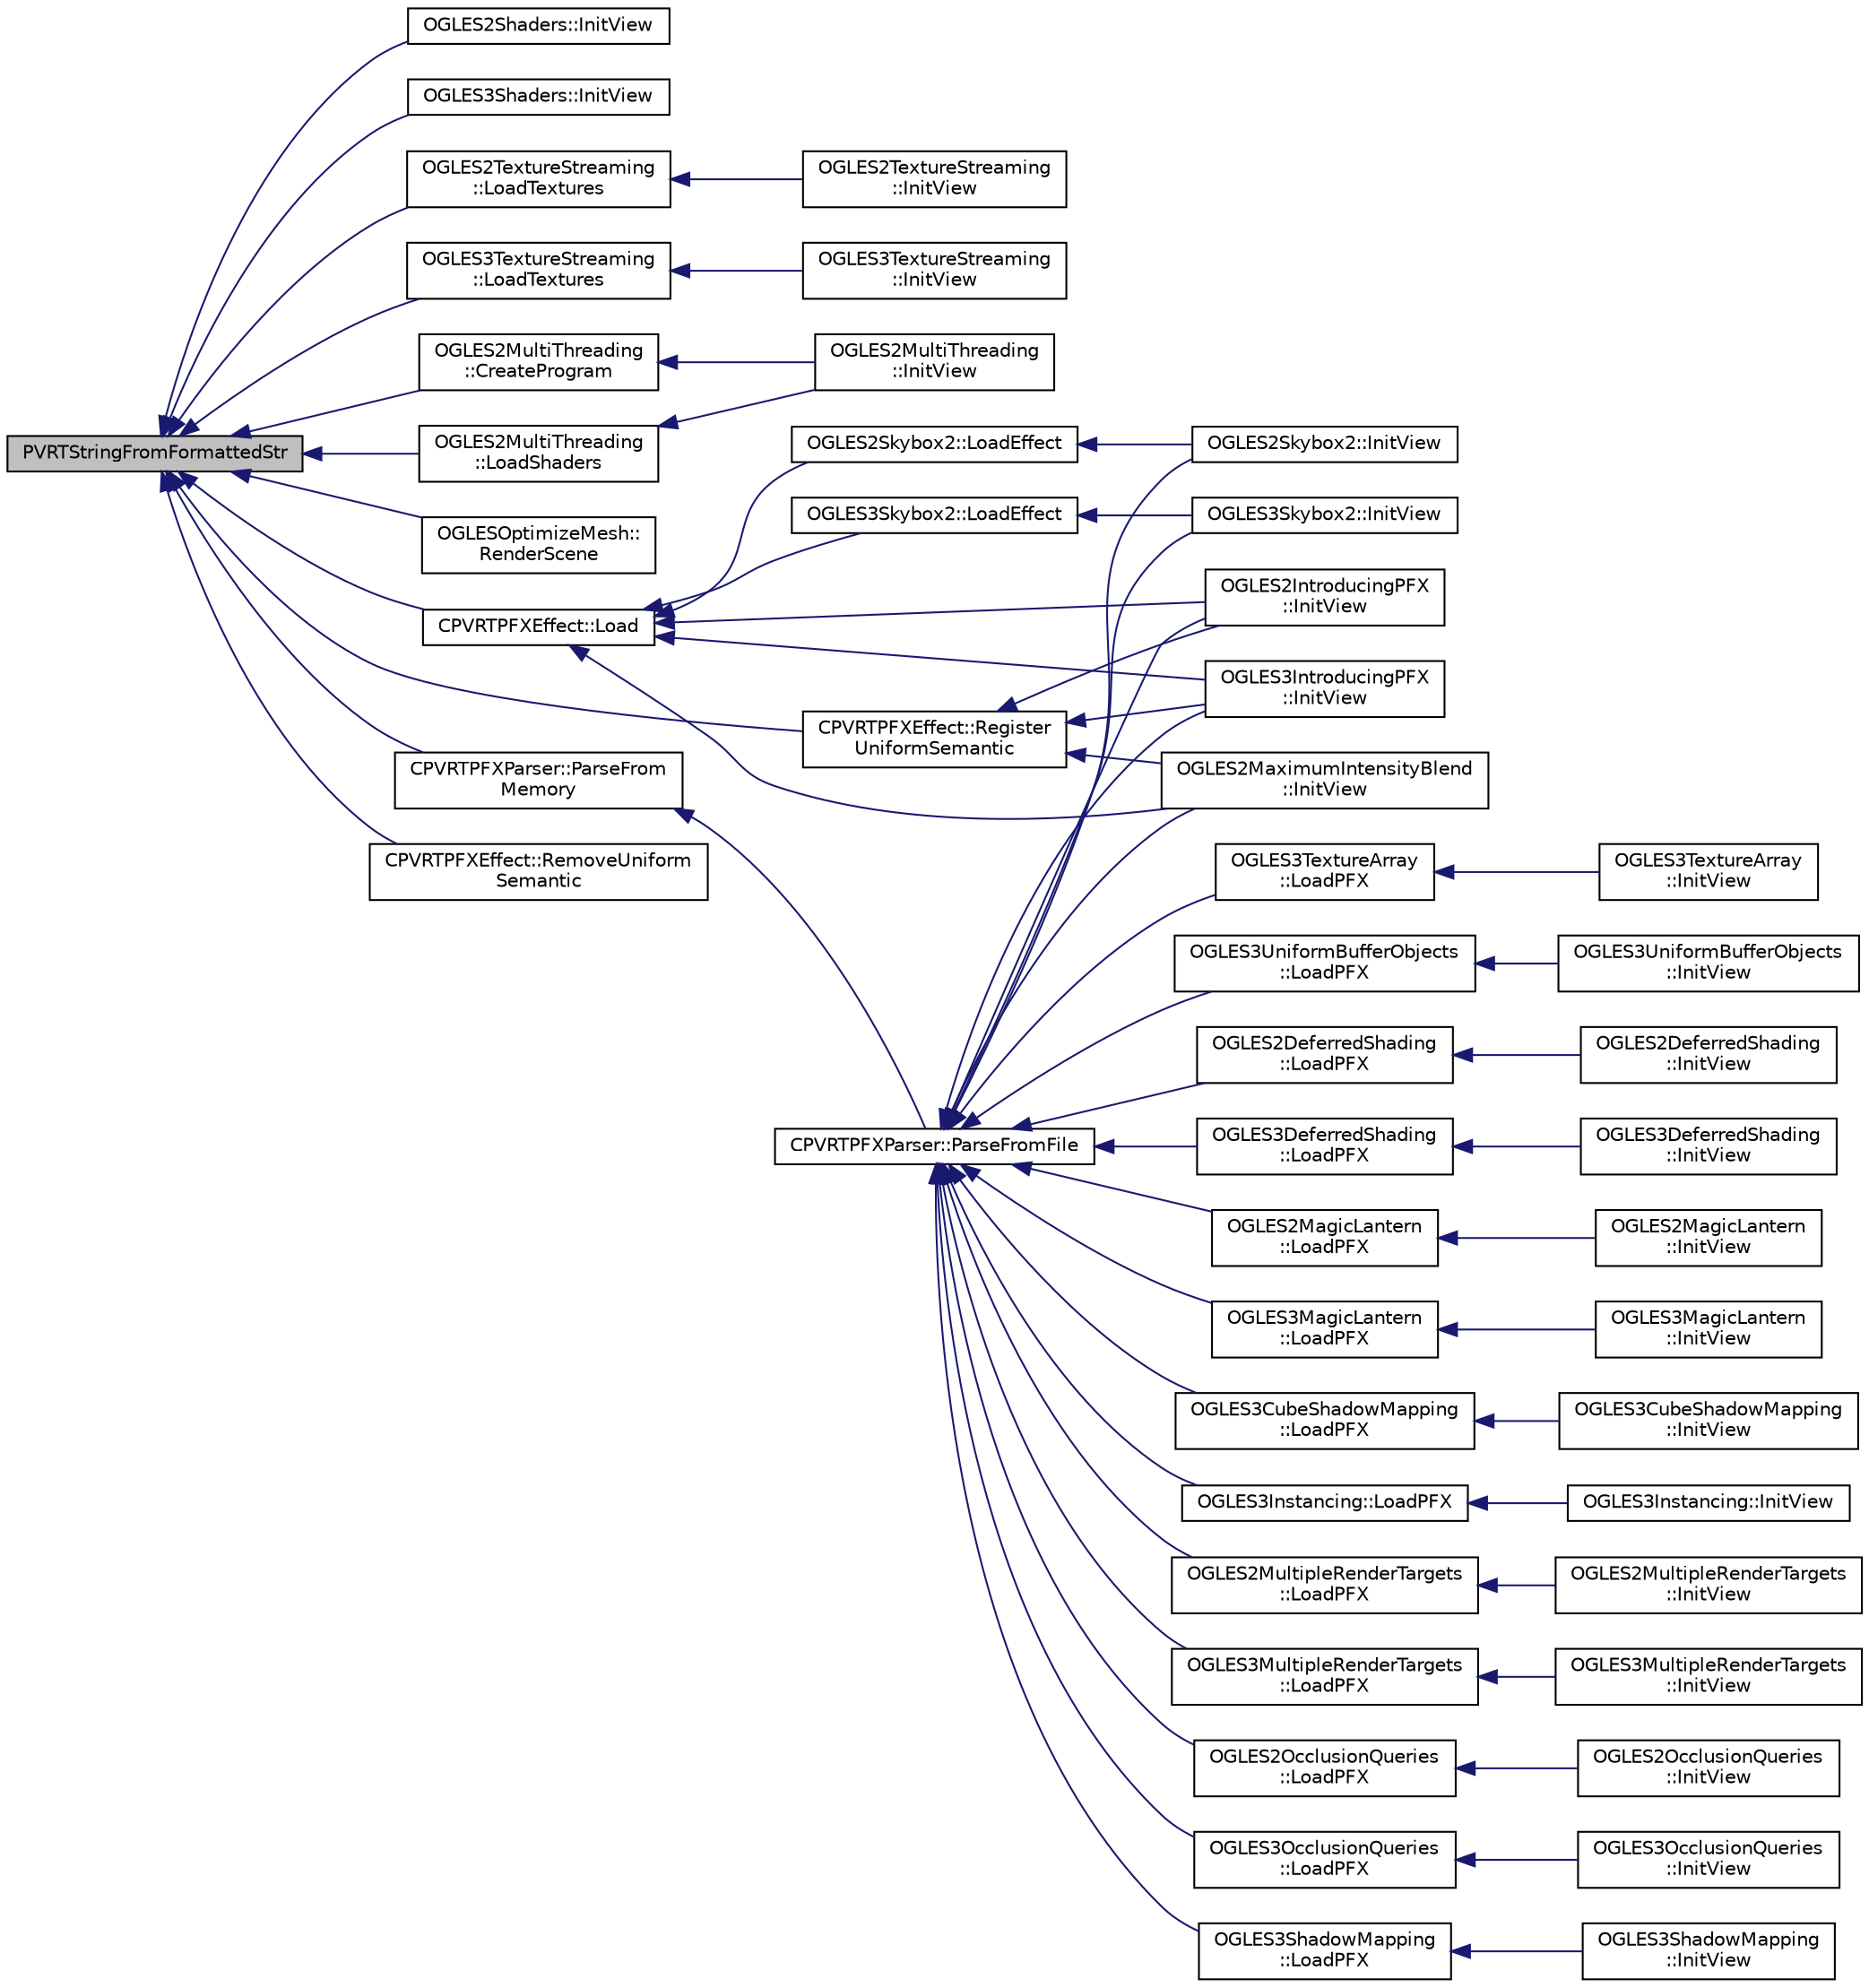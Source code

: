 digraph "PVRTStringFromFormattedStr"
{
  edge [fontname="Helvetica",fontsize="10",labelfontname="Helvetica",labelfontsize="10"];
  node [fontname="Helvetica",fontsize="10",shape=record];
  rankdir="LR";
  Node1 [label="PVRTStringFromFormattedStr",height=0.2,width=0.4,color="black", fillcolor="grey75", style="filled", fontcolor="black"];
  Node1 -> Node2 [dir="back",color="midnightblue",fontsize="10",style="solid"];
  Node2 [label="OGLES2Shaders::InitView",height=0.2,width=0.4,color="black", fillcolor="white", style="filled",URL="$class_o_g_l_e_s2_shaders.html#a9c2dcd2c42d0d9e8eba1acd00097be12"];
  Node1 -> Node3 [dir="back",color="midnightblue",fontsize="10",style="solid"];
  Node3 [label="OGLES3Shaders::InitView",height=0.2,width=0.4,color="black", fillcolor="white", style="filled",URL="$class_o_g_l_e_s3_shaders.html#abbeeffa11a404097b6d1d0bd86acbf3d"];
  Node1 -> Node4 [dir="back",color="midnightblue",fontsize="10",style="solid"];
  Node4 [label="OGLES2TextureStreaming\l::LoadTextures",height=0.2,width=0.4,color="black", fillcolor="white", style="filled",URL="$class_o_g_l_e_s2_texture_streaming.html#a434d05e791209b1d8b4c2d1b86eb4b1b"];
  Node4 -> Node5 [dir="back",color="midnightblue",fontsize="10",style="solid"];
  Node5 [label="OGLES2TextureStreaming\l::InitView",height=0.2,width=0.4,color="black", fillcolor="white", style="filled",URL="$class_o_g_l_e_s2_texture_streaming.html#a4a2f414b0cdc515d045831a446466705"];
  Node1 -> Node6 [dir="back",color="midnightblue",fontsize="10",style="solid"];
  Node6 [label="OGLES3TextureStreaming\l::LoadTextures",height=0.2,width=0.4,color="black", fillcolor="white", style="filled",URL="$class_o_g_l_e_s3_texture_streaming.html#a8fd16e152424c5eed5772cee683498a7"];
  Node6 -> Node7 [dir="back",color="midnightblue",fontsize="10",style="solid"];
  Node7 [label="OGLES3TextureStreaming\l::InitView",height=0.2,width=0.4,color="black", fillcolor="white", style="filled",URL="$class_o_g_l_e_s3_texture_streaming.html#a1c3d005b0c26275e79edad3e6be7ad77"];
  Node1 -> Node8 [dir="back",color="midnightblue",fontsize="10",style="solid"];
  Node8 [label="OGLES2MultiThreading\l::LoadShaders",height=0.2,width=0.4,color="black", fillcolor="white", style="filled",URL="$class_o_g_l_e_s2_multi_threading.html#a8e1ddaa0bbfb8003f8b2b9973e4b1630"];
  Node8 -> Node9 [dir="back",color="midnightblue",fontsize="10",style="solid"];
  Node9 [label="OGLES2MultiThreading\l::InitView",height=0.2,width=0.4,color="black", fillcolor="white", style="filled",URL="$class_o_g_l_e_s2_multi_threading.html#acbd0bc65afff1abdcbe55d0fef90418c"];
  Node1 -> Node10 [dir="back",color="midnightblue",fontsize="10",style="solid"];
  Node10 [label="OGLES2MultiThreading\l::CreateProgram",height=0.2,width=0.4,color="black", fillcolor="white", style="filled",URL="$class_o_g_l_e_s2_multi_threading.html#ab9fc8781287b3c5315cbff37c9f366df"];
  Node10 -> Node9 [dir="back",color="midnightblue",fontsize="10",style="solid"];
  Node1 -> Node11 [dir="back",color="midnightblue",fontsize="10",style="solid"];
  Node11 [label="OGLESOptimizeMesh::\lRenderScene",height=0.2,width=0.4,color="black", fillcolor="white", style="filled",URL="$class_o_g_l_e_s_optimize_mesh.html#a6bb2fea42f6b292a9fe132927dd3e104",tooltip="Render the scene. "];
  Node1 -> Node12 [dir="back",color="midnightblue",fontsize="10",style="solid"];
  Node12 [label="CPVRTPFXEffect::Load",height=0.2,width=0.4,color="black", fillcolor="white", style="filled",URL="$class_c_p_v_r_t_p_f_x_effect.html#a7335d99bda5a7c05b0e7347292a08d0a",tooltip="Loads the specified effect from the CPVRTPFXParser object. Compiles and links the shaders..."];
  Node12 -> Node13 [dir="back",color="midnightblue",fontsize="10",style="solid"];
  Node13 [label="OGLES2Skybox2::LoadEffect",height=0.2,width=0.4,color="black", fillcolor="white", style="filled",URL="$class_o_g_l_e_s2_skybox2.html#aad8d1b643dd05fee7e0cc04c545b3b66"];
  Node13 -> Node14 [dir="back",color="midnightblue",fontsize="10",style="solid"];
  Node14 [label="OGLES2Skybox2::InitView",height=0.2,width=0.4,color="black", fillcolor="white", style="filled",URL="$class_o_g_l_e_s2_skybox2.html#ada3a5fbf77319ed17e7b2f50068d3a8f"];
  Node12 -> Node15 [dir="back",color="midnightblue",fontsize="10",style="solid"];
  Node15 [label="OGLES3Skybox2::LoadEffect",height=0.2,width=0.4,color="black", fillcolor="white", style="filled",URL="$class_o_g_l_e_s3_skybox2.html#a89970a57199b6188ddcbec16b94b6dc8"];
  Node15 -> Node16 [dir="back",color="midnightblue",fontsize="10",style="solid"];
  Node16 [label="OGLES3Skybox2::InitView",height=0.2,width=0.4,color="black", fillcolor="white", style="filled",URL="$class_o_g_l_e_s3_skybox2.html#a8ffd3e8419f04229f3a96afa67b51183"];
  Node12 -> Node17 [dir="back",color="midnightblue",fontsize="10",style="solid"];
  Node17 [label="OGLES2IntroducingPFX\l::InitView",height=0.2,width=0.4,color="black", fillcolor="white", style="filled",URL="$class_o_g_l_e_s2_introducing_p_f_x.html#a60689521ef922e6ac479011562f4e3c8"];
  Node12 -> Node18 [dir="back",color="midnightblue",fontsize="10",style="solid"];
  Node18 [label="OGLES3IntroducingPFX\l::InitView",height=0.2,width=0.4,color="black", fillcolor="white", style="filled",URL="$class_o_g_l_e_s3_introducing_p_f_x.html#a6762e7f140fe15a0a945e39abf25ae34"];
  Node12 -> Node19 [dir="back",color="midnightblue",fontsize="10",style="solid"];
  Node19 [label="OGLES2MaximumIntensityBlend\l::InitView",height=0.2,width=0.4,color="black", fillcolor="white", style="filled",URL="$class_o_g_l_e_s2_maximum_intensity_blend.html#ab3bb87b3ff371c02101474f097b2db19"];
  Node1 -> Node20 [dir="back",color="midnightblue",fontsize="10",style="solid"];
  Node20 [label="CPVRTPFXEffect::Register\lUniformSemantic",height=0.2,width=0.4,color="black", fillcolor="white", style="filled",URL="$class_c_p_v_r_t_p_f_x_effect.html#a50041cb94518a8c4204e7b188cb45bff",tooltip="Registers a user-provided uniform semantic. "];
  Node20 -> Node17 [dir="back",color="midnightblue",fontsize="10",style="solid"];
  Node20 -> Node18 [dir="back",color="midnightblue",fontsize="10",style="solid"];
  Node20 -> Node19 [dir="back",color="midnightblue",fontsize="10",style="solid"];
  Node1 -> Node21 [dir="back",color="midnightblue",fontsize="10",style="solid"];
  Node21 [label="CPVRTPFXEffect::RemoveUniform\lSemantic",height=0.2,width=0.4,color="black", fillcolor="white", style="filled",URL="$class_c_p_v_r_t_p_f_x_effect.html#a8cd988fd9b9fc6712221484cad2fe63e",tooltip="Removes a given semantic ID from the &#39;known&#39; semantic list and re-parses the effect to update the uni..."];
  Node1 -> Node22 [dir="back",color="midnightblue",fontsize="10",style="solid"];
  Node22 [label="CPVRTPFXParser::ParseFrom\lMemory",height=0.2,width=0.4,color="black", fillcolor="white", style="filled",URL="$class_c_p_v_r_t_p_f_x_parser.html#a99116781faf9aa20d7696ff768a8c640",tooltip="Parses a PFX script from memory. "];
  Node22 -> Node23 [dir="back",color="midnightblue",fontsize="10",style="solid"];
  Node23 [label="CPVRTPFXParser::ParseFromFile",height=0.2,width=0.4,color="black", fillcolor="white", style="filled",URL="$class_c_p_v_r_t_p_f_x_parser.html#ae1a2dba178d9960729d6c5a04255370f",tooltip="Reads the PFX file and calls the parser. "];
  Node23 -> Node24 [dir="back",color="midnightblue",fontsize="10",style="solid"];
  Node24 [label="OGLES2DeferredShading\l::LoadPFX",height=0.2,width=0.4,color="black", fillcolor="white", style="filled",URL="$class_o_g_l_e_s2_deferred_shading.html#a4bda3d508a363b5fbe9377328f9d4296"];
  Node24 -> Node25 [dir="back",color="midnightblue",fontsize="10",style="solid"];
  Node25 [label="OGLES2DeferredShading\l::InitView",height=0.2,width=0.4,color="black", fillcolor="white", style="filled",URL="$class_o_g_l_e_s2_deferred_shading.html#aeb9543c58a12a0c390331558cf960bdc"];
  Node23 -> Node26 [dir="back",color="midnightblue",fontsize="10",style="solid"];
  Node26 [label="OGLES3DeferredShading\l::LoadPFX",height=0.2,width=0.4,color="black", fillcolor="white", style="filled",URL="$class_o_g_l_e_s3_deferred_shading.html#ad689392f309130d83fc6150abf02e9e0"];
  Node26 -> Node27 [dir="back",color="midnightblue",fontsize="10",style="solid"];
  Node27 [label="OGLES3DeferredShading\l::InitView",height=0.2,width=0.4,color="black", fillcolor="white", style="filled",URL="$class_o_g_l_e_s3_deferred_shading.html#abcfa480d9d21ac94abd583307e81215a"];
  Node23 -> Node28 [dir="back",color="midnightblue",fontsize="10",style="solid"];
  Node28 [label="OGLES2MagicLantern\l::LoadPFX",height=0.2,width=0.4,color="black", fillcolor="white", style="filled",URL="$class_o_g_l_e_s2_magic_lantern.html#afd2b128c880036e1c74b005ff982af4a"];
  Node28 -> Node29 [dir="back",color="midnightblue",fontsize="10",style="solid"];
  Node29 [label="OGLES2MagicLantern\l::InitView",height=0.2,width=0.4,color="black", fillcolor="white", style="filled",URL="$class_o_g_l_e_s2_magic_lantern.html#ad816c13d43fda876acf6ffda709b4b33"];
  Node23 -> Node30 [dir="back",color="midnightblue",fontsize="10",style="solid"];
  Node30 [label="OGLES3MagicLantern\l::LoadPFX",height=0.2,width=0.4,color="black", fillcolor="white", style="filled",URL="$class_o_g_l_e_s3_magic_lantern.html#ae82d496015780a26be25dfd77ef75a8e"];
  Node30 -> Node31 [dir="back",color="midnightblue",fontsize="10",style="solid"];
  Node31 [label="OGLES3MagicLantern\l::InitView",height=0.2,width=0.4,color="black", fillcolor="white", style="filled",URL="$class_o_g_l_e_s3_magic_lantern.html#a09dcab3677a281ee9fee65979df5a672"];
  Node23 -> Node14 [dir="back",color="midnightblue",fontsize="10",style="solid"];
  Node23 -> Node16 [dir="back",color="midnightblue",fontsize="10",style="solid"];
  Node23 -> Node17 [dir="back",color="midnightblue",fontsize="10",style="solid"];
  Node23 -> Node18 [dir="back",color="midnightblue",fontsize="10",style="solid"];
  Node23 -> Node32 [dir="back",color="midnightblue",fontsize="10",style="solid"];
  Node32 [label="OGLES3CubeShadowMapping\l::LoadPFX",height=0.2,width=0.4,color="black", fillcolor="white", style="filled",URL="$class_o_g_l_e_s3_cube_shadow_mapping.html#a9aa68eba08789f0b5a5a873fefecb0a9"];
  Node32 -> Node33 [dir="back",color="midnightblue",fontsize="10",style="solid"];
  Node33 [label="OGLES3CubeShadowMapping\l::InitView",height=0.2,width=0.4,color="black", fillcolor="white", style="filled",URL="$class_o_g_l_e_s3_cube_shadow_mapping.html#a9d85a23ec2a75cc219a972e4e61b9bac"];
  Node23 -> Node34 [dir="back",color="midnightblue",fontsize="10",style="solid"];
  Node34 [label="OGLES3Instancing::LoadPFX",height=0.2,width=0.4,color="black", fillcolor="white", style="filled",URL="$class_o_g_l_e_s3_instancing.html#afb418bcfd59ec60e0a66e9a859773c37"];
  Node34 -> Node35 [dir="back",color="midnightblue",fontsize="10",style="solid"];
  Node35 [label="OGLES3Instancing::InitView",height=0.2,width=0.4,color="black", fillcolor="white", style="filled",URL="$class_o_g_l_e_s3_instancing.html#ab6cef734d9860f8de78045187fffab46"];
  Node23 -> Node19 [dir="back",color="midnightblue",fontsize="10",style="solid"];
  Node23 -> Node36 [dir="back",color="midnightblue",fontsize="10",style="solid"];
  Node36 [label="OGLES2MultipleRenderTargets\l::LoadPFX",height=0.2,width=0.4,color="black", fillcolor="white", style="filled",URL="$class_o_g_l_e_s2_multiple_render_targets.html#a139574a1d6735f7596249ecd0b9ce778"];
  Node36 -> Node37 [dir="back",color="midnightblue",fontsize="10",style="solid"];
  Node37 [label="OGLES2MultipleRenderTargets\l::InitView",height=0.2,width=0.4,color="black", fillcolor="white", style="filled",URL="$class_o_g_l_e_s2_multiple_render_targets.html#a476409a90c225721471d14bd0bacb660"];
  Node23 -> Node38 [dir="back",color="midnightblue",fontsize="10",style="solid"];
  Node38 [label="OGLES3MultipleRenderTargets\l::LoadPFX",height=0.2,width=0.4,color="black", fillcolor="white", style="filled",URL="$class_o_g_l_e_s3_multiple_render_targets.html#ad04afc5d49ba098db55b44c8d204bb2a"];
  Node38 -> Node39 [dir="back",color="midnightblue",fontsize="10",style="solid"];
  Node39 [label="OGLES3MultipleRenderTargets\l::InitView",height=0.2,width=0.4,color="black", fillcolor="white", style="filled",URL="$class_o_g_l_e_s3_multiple_render_targets.html#a148e01bfca58ac1cac9a6bac5cc01a70"];
  Node23 -> Node40 [dir="back",color="midnightblue",fontsize="10",style="solid"];
  Node40 [label="OGLES2OcclusionQueries\l::LoadPFX",height=0.2,width=0.4,color="black", fillcolor="white", style="filled",URL="$class_o_g_l_e_s2_occlusion_queries.html#a00b2e87abb2d3675088bc9158bea05b7"];
  Node40 -> Node41 [dir="back",color="midnightblue",fontsize="10",style="solid"];
  Node41 [label="OGLES2OcclusionQueries\l::InitView",height=0.2,width=0.4,color="black", fillcolor="white", style="filled",URL="$class_o_g_l_e_s2_occlusion_queries.html#a886c285f3cba8d44b4d8d13e6ee4873d"];
  Node23 -> Node42 [dir="back",color="midnightblue",fontsize="10",style="solid"];
  Node42 [label="OGLES3OcclusionQueries\l::LoadPFX",height=0.2,width=0.4,color="black", fillcolor="white", style="filled",URL="$class_o_g_l_e_s3_occlusion_queries.html#a6f2d84acede9f017c26c473d6e3263ef"];
  Node42 -> Node43 [dir="back",color="midnightblue",fontsize="10",style="solid"];
  Node43 [label="OGLES3OcclusionQueries\l::InitView",height=0.2,width=0.4,color="black", fillcolor="white", style="filled",URL="$class_o_g_l_e_s3_occlusion_queries.html#aeb16433361edf41b75b004f68799793d"];
  Node23 -> Node44 [dir="back",color="midnightblue",fontsize="10",style="solid"];
  Node44 [label="OGLES3ShadowMapping\l::LoadPFX",height=0.2,width=0.4,color="black", fillcolor="white", style="filled",URL="$class_o_g_l_e_s3_shadow_mapping.html#aa35da10b29680828dd663d92df7bf585"];
  Node44 -> Node45 [dir="back",color="midnightblue",fontsize="10",style="solid"];
  Node45 [label="OGLES3ShadowMapping\l::InitView",height=0.2,width=0.4,color="black", fillcolor="white", style="filled",URL="$class_o_g_l_e_s3_shadow_mapping.html#ae273de8d96a18000cc4b9a893e51513e"];
  Node23 -> Node46 [dir="back",color="midnightblue",fontsize="10",style="solid"];
  Node46 [label="OGLES3TextureArray\l::LoadPFX",height=0.2,width=0.4,color="black", fillcolor="white", style="filled",URL="$class_o_g_l_e_s3_texture_array.html#a73b9dbcabb0ed9d652b19c087b5bdf88"];
  Node46 -> Node47 [dir="back",color="midnightblue",fontsize="10",style="solid"];
  Node47 [label="OGLES3TextureArray\l::InitView",height=0.2,width=0.4,color="black", fillcolor="white", style="filled",URL="$class_o_g_l_e_s3_texture_array.html#aa9acba32facbe0fd94f059af2066a5cd"];
  Node23 -> Node48 [dir="back",color="midnightblue",fontsize="10",style="solid"];
  Node48 [label="OGLES3UniformBufferObjects\l::LoadPFX",height=0.2,width=0.4,color="black", fillcolor="white", style="filled",URL="$class_o_g_l_e_s3_uniform_buffer_objects.html#a48e2b526acdd3552f25de848e3cb7466"];
  Node48 -> Node49 [dir="back",color="midnightblue",fontsize="10",style="solid"];
  Node49 [label="OGLES3UniformBufferObjects\l::InitView",height=0.2,width=0.4,color="black", fillcolor="white", style="filled",URL="$class_o_g_l_e_s3_uniform_buffer_objects.html#afc010d6972a8b2a976a4ffc21440df1a"];
}
